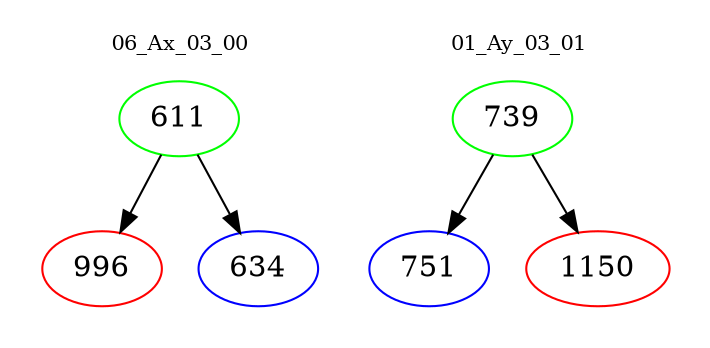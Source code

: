 digraph{
subgraph cluster_0 {
color = white
label = "06_Ax_03_00";
fontsize=10;
T0_611 [label="611", color="green"]
T0_611 -> T0_996 [color="black"]
T0_996 [label="996", color="red"]
T0_611 -> T0_634 [color="black"]
T0_634 [label="634", color="blue"]
}
subgraph cluster_1 {
color = white
label = "01_Ay_03_01";
fontsize=10;
T1_739 [label="739", color="green"]
T1_739 -> T1_751 [color="black"]
T1_751 [label="751", color="blue"]
T1_739 -> T1_1150 [color="black"]
T1_1150 [label="1150", color="red"]
}
}
